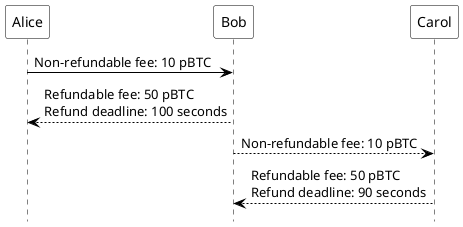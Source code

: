 @startuml
skinparam sequence {
  ArrowColor black
  ActorBorderColor black
  LifeLineBorderColor black
  LifeLineBackgroundColor black

  ParticipantBorderColor black
  ParticipantBackgroundColor transparent
  ParticipantFontColor black
}

hide footbox

Alice -> Bob: Non-refundable fee: 10 pBTC
Bob --> Alice: Refundable fee: 50 pBTC\nRefund deadline: 100 seconds

Bob --> Carol: Non-refundable fee: 10 pBTC
Carol --> Bob: Refundable fee: 50 pBTC\nRefund deadline: 90 seconds
@enduml
